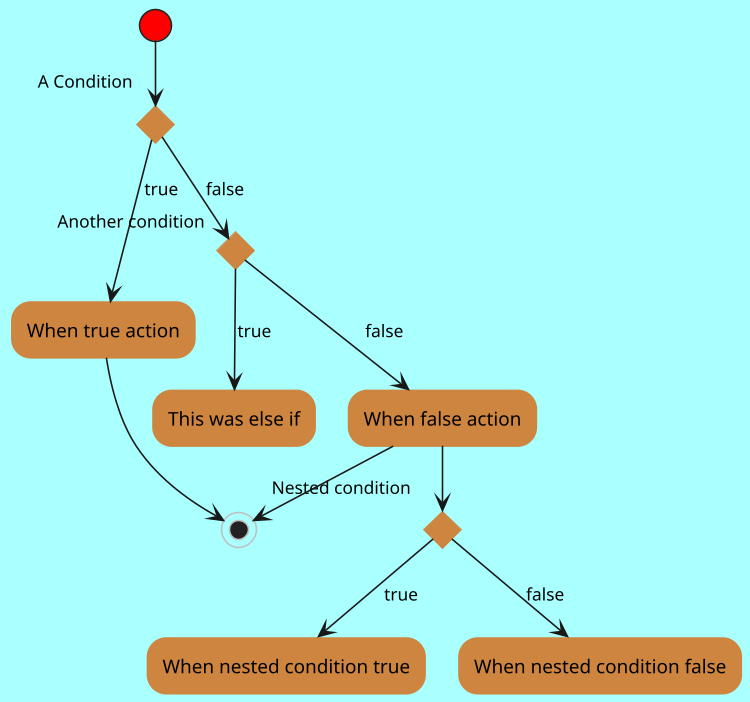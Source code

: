 @startuml
scale 750 width
skinparam backgroundColor #AAFFFF
skinparam activity {
  StartColor red
  BarColor SaddleBrown
  EndColor Silver
  BackgroundColor Peru
  BackgroundColor<< Begin >> Olive
  BorderColor Peru

}

(*) --> if "A Condition" then
  -->[true] "When true action"
else
  -->[false] if "Another condition" then
  -->[true] "This was else if"
else
  -->[false] "When false action"
if "Nested condition" then
  -->[true] "When nested condition true"
else
  -->[false] "When nested condition false"
endif
endif

"When true action" --> (*)

"When false action" --> (*)

@enduml
